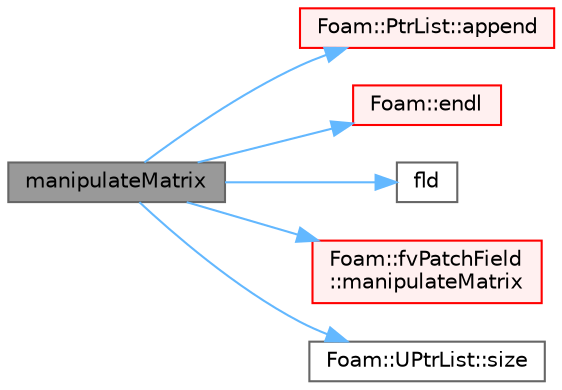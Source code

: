 digraph "manipulateMatrix"
{
 // LATEX_PDF_SIZE
  bgcolor="transparent";
  edge [fontname=Helvetica,fontsize=10,labelfontname=Helvetica,labelfontsize=10];
  node [fontname=Helvetica,fontsize=10,shape=box,height=0.2,width=0.4];
  rankdir="LR";
  Node1 [id="Node000001",label="manipulateMatrix",height=0.2,width=0.4,color="gray40", fillcolor="grey60", style="filled", fontcolor="black",tooltip=" "];
  Node1 -> Node2 [id="edge1_Node000001_Node000002",color="steelblue1",style="solid",tooltip=" "];
  Node2 [id="Node000002",label="Foam::PtrList::append",height=0.2,width=0.4,color="red", fillcolor="#FFF0F0", style="filled",URL="$classFoam_1_1PtrList.html#a9846c2ecbc3f323d5dc356dedb2c6cbd",tooltip=" "];
  Node1 -> Node6 [id="edge2_Node000001_Node000006",color="steelblue1",style="solid",tooltip=" "];
  Node6 [id="Node000006",label="Foam::endl",height=0.2,width=0.4,color="red", fillcolor="#FFF0F0", style="filled",URL="$namespaceFoam.html#a7d5eca45a323264dc5fe811500ebda47",tooltip=" "];
  Node1 -> Node10 [id="edge3_Node000001_Node000010",color="steelblue1",style="solid",tooltip=" "];
  Node10 [id="Node000010",label="fld",height=0.2,width=0.4,color="grey40", fillcolor="white", style="filled",URL="$checkFaMesh_2faMeshWriteVTK_8H.html#a84170cc7d8eb5006696cb3dd274bf8d2",tooltip=" "];
  Node1 -> Node11 [id="edge4_Node000001_Node000011",color="steelblue1",style="solid",tooltip=" "];
  Node11 [id="Node000011",label="Foam::fvPatchField\l::manipulateMatrix",height=0.2,width=0.4,color="red", fillcolor="#FFF0F0", style="filled",URL="$classFoam_1_1fvPatchField.html#a918a7a9b6883ae2da430decb238332e0",tooltip=" "];
  Node1 -> Node13 [id="edge5_Node000001_Node000013",color="steelblue1",style="solid",tooltip=" "];
  Node13 [id="Node000013",label="Foam::UPtrList::size",height=0.2,width=0.4,color="grey40", fillcolor="white", style="filled",URL="$classFoam_1_1UPtrList.html#a95603446b248fe1ecf5dc59bcc2eaff0",tooltip=" "];
}
